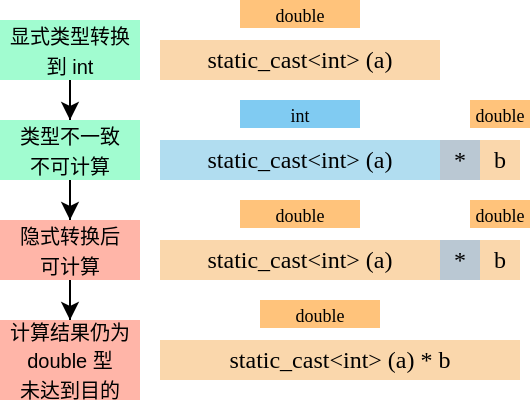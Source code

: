 <mxfile version="22.1.15" type="device">
  <diagram name="Page-1" id="xCV3qbr-aHJIMHQM99jd">
    <mxGraphModel dx="303" dy="414" grid="1" gridSize="10" guides="1" tooltips="1" connect="1" arrows="1" fold="1" page="1" pageScale="1" pageWidth="850" pageHeight="1100" math="0" shadow="0">
      <root>
        <mxCell id="0" />
        <mxCell id="1" parent="0" />
        <mxCell id="cRGoLz7t1oIb9Vsy95VB-5" value="&lt;font face=&quot;Consolas&quot;&gt;static_cast&amp;lt;int&amp;gt; (a)&lt;/font&gt;" style="rounded=0;whiteSpace=wrap;html=1;strokeColor=none;fillColor=#b1ddf0;" parent="1" vertex="1">
          <mxGeometry x="170" y="150" width="140" height="20" as="geometry" />
        </mxCell>
        <mxCell id="cRGoLz7t1oIb9Vsy95VB-6" value="&lt;font face=&quot;Consolas&quot;&gt;*&lt;/font&gt;" style="rounded=0;whiteSpace=wrap;html=1;fillColor=#bac8d3;strokeColor=none;" parent="1" vertex="1">
          <mxGeometry x="310" y="150" width="20" height="20" as="geometry" />
        </mxCell>
        <mxCell id="cRGoLz7t1oIb9Vsy95VB-7" value="&lt;font face=&quot;Consolas&quot;&gt;b&lt;/font&gt;" style="rounded=0;whiteSpace=wrap;html=1;strokeColor=none;fillColor=#fad7ac;" parent="1" vertex="1">
          <mxGeometry x="330" y="150" width="20" height="20" as="geometry" />
        </mxCell>
        <mxCell id="cRGoLz7t1oIb9Vsy95VB-13" value="&lt;font face=&quot;consolas&quot; style=&quot;font-size: 9px;&quot;&gt;int&lt;/font&gt;" style="text;html=1;strokeColor=none;fillColor=#80cbf2;align=center;verticalAlign=middle;whiteSpace=wrap;rounded=0;gradientColor=none;" parent="1" vertex="1">
          <mxGeometry x="210" y="130" width="60" height="14" as="geometry" />
        </mxCell>
        <mxCell id="cRGoLz7t1oIb9Vsy95VB-24" value="" style="edgeStyle=orthogonalEdgeStyle;rounded=0;orthogonalLoop=1;jettySize=auto;html=1;" parent="1" source="cRGoLz7t1oIb9Vsy95VB-15" target="cRGoLz7t1oIb9Vsy95VB-23" edge="1">
          <mxGeometry relative="1" as="geometry" />
        </mxCell>
        <mxCell id="cRGoLz7t1oIb9Vsy95VB-15" value="&lt;font style=&quot;font-size: 10px;&quot;&gt;类型不一致&lt;br&gt;不可计算&lt;/font&gt;" style="text;html=1;strokeColor=none;fillColor=#a1fcd0;align=center;verticalAlign=middle;whiteSpace=wrap;rounded=0;" parent="1" vertex="1">
          <mxGeometry x="90" y="140" width="70" height="30" as="geometry" />
        </mxCell>
        <mxCell id="cRGoLz7t1oIb9Vsy95VB-42" style="edgeStyle=orthogonalEdgeStyle;rounded=0;orthogonalLoop=1;jettySize=auto;html=1;entryX=0.5;entryY=0;entryDx=0;entryDy=0;" parent="1" source="cRGoLz7t1oIb9Vsy95VB-23" target="cRGoLz7t1oIb9Vsy95VB-28" edge="1">
          <mxGeometry relative="1" as="geometry" />
        </mxCell>
        <mxCell id="cRGoLz7t1oIb9Vsy95VB-23" value="&lt;font style=&quot;font-size: 10px;&quot;&gt;隐式转换后&lt;br&gt;可计算&lt;/font&gt;" style="text;html=1;strokeColor=none;fillColor=#ffb5a8;align=center;verticalAlign=middle;whiteSpace=wrap;rounded=0;" parent="1" vertex="1">
          <mxGeometry x="90" y="190" width="70" height="30" as="geometry" />
        </mxCell>
        <mxCell id="cRGoLz7t1oIb9Vsy95VB-28" value="&lt;span style=&quot;font-size: 10px;&quot;&gt;计算结果仍为double 型&lt;br&gt;未达到目的&lt;/span&gt;" style="text;html=1;strokeColor=none;fillColor=#ffb5a8;align=center;verticalAlign=middle;whiteSpace=wrap;rounded=0;" parent="1" vertex="1">
          <mxGeometry x="90" y="240" width="70" height="40" as="geometry" />
        </mxCell>
        <mxCell id="qj7SIMM-Hwj7FxwneScj-4" value="&lt;font face=&quot;consolas&quot; style=&quot;font-size: 9px;&quot;&gt;double&lt;/font&gt;" style="text;html=1;strokeColor=none;fillColor=#ffc37b;align=center;verticalAlign=middle;whiteSpace=wrap;rounded=0;gradientColor=none;horizontal=1;labelPosition=center;verticalLabelPosition=middle;" parent="1" vertex="1">
          <mxGeometry x="210" y="80" width="60" height="14" as="geometry" />
        </mxCell>
        <mxCell id="qj7SIMM-Hwj7FxwneScj-5" value="&lt;font face=&quot;Consolas&quot;&gt;static_cast&amp;lt;int&amp;gt; (a)&lt;/font&gt;" style="rounded=0;whiteSpace=wrap;html=1;strokeColor=none;fillColor=#fad7ac;" parent="1" vertex="1">
          <mxGeometry x="170" y="100" width="140" height="20" as="geometry" />
        </mxCell>
        <mxCell id="qj7SIMM-Hwj7FxwneScj-8" style="edgeStyle=orthogonalEdgeStyle;rounded=0;orthogonalLoop=1;jettySize=auto;html=1;entryX=0.5;entryY=0;entryDx=0;entryDy=0;" parent="1" source="qj7SIMM-Hwj7FxwneScj-6" target="cRGoLz7t1oIb9Vsy95VB-15" edge="1">
          <mxGeometry relative="1" as="geometry" />
        </mxCell>
        <mxCell id="qj7SIMM-Hwj7FxwneScj-6" value="&lt;font style=&quot;font-size: 10px;&quot;&gt;显式类型转换到 int&lt;br&gt;&lt;/font&gt;" style="text;html=1;strokeColor=none;fillColor=#a1fcd0;align=center;verticalAlign=middle;whiteSpace=wrap;rounded=0;" parent="1" vertex="1">
          <mxGeometry x="90" y="90" width="70" height="30" as="geometry" />
        </mxCell>
        <mxCell id="qj7SIMM-Hwj7FxwneScj-9" value="&lt;font face=&quot;Consolas&quot;&gt;static_cast&amp;lt;int&amp;gt; (a)&lt;/font&gt;" style="rounded=0;whiteSpace=wrap;html=1;strokeColor=none;fillColor=#fad7ac;" parent="1" vertex="1">
          <mxGeometry x="170" y="200" width="140" height="20" as="geometry" />
        </mxCell>
        <mxCell id="qj7SIMM-Hwj7FxwneScj-11" value="&lt;font face=&quot;Consolas&quot;&gt;*&lt;/font&gt;" style="rounded=0;whiteSpace=wrap;html=1;fillColor=#bac8d3;strokeColor=none;" parent="1" vertex="1">
          <mxGeometry x="310" y="200" width="20" height="20" as="geometry" />
        </mxCell>
        <mxCell id="qj7SIMM-Hwj7FxwneScj-13" value="&lt;font face=&quot;Consolas&quot;&gt;b&lt;/font&gt;" style="rounded=0;whiteSpace=wrap;html=1;strokeColor=none;fillColor=#fad7ac;" parent="1" vertex="1">
          <mxGeometry x="330" y="200" width="20" height="20" as="geometry" />
        </mxCell>
        <mxCell id="qj7SIMM-Hwj7FxwneScj-14" value="&lt;font face=&quot;Consolas&quot;&gt;static_cast&amp;lt;int&amp;gt; (a) *&amp;nbsp;b&lt;/font&gt;" style="rounded=0;whiteSpace=wrap;html=1;strokeColor=none;fillColor=#fad7ac;" parent="1" vertex="1">
          <mxGeometry x="170" y="250" width="180" height="20" as="geometry" />
        </mxCell>
        <mxCell id="lJHYJgqhCRLEeUNveAZk-2" value="&lt;font face=&quot;consolas&quot; style=&quot;font-size: 9px;&quot;&gt;double&lt;/font&gt;" style="text;html=1;strokeColor=none;fillColor=#ffc37b;align=center;verticalAlign=middle;whiteSpace=wrap;rounded=0;gradientColor=none;horizontal=1;labelPosition=center;verticalLabelPosition=middle;" vertex="1" parent="1">
          <mxGeometry x="210" y="180" width="60" height="14" as="geometry" />
        </mxCell>
        <mxCell id="lJHYJgqhCRLEeUNveAZk-3" value="&lt;font face=&quot;consolas&quot; style=&quot;font-size: 9px;&quot;&gt;double&lt;/font&gt;" style="text;html=1;strokeColor=none;fillColor=#ffc37b;align=center;verticalAlign=middle;whiteSpace=wrap;rounded=0;gradientColor=none;horizontal=1;labelPosition=center;verticalLabelPosition=middle;" vertex="1" parent="1">
          <mxGeometry x="220" y="230" width="60" height="14" as="geometry" />
        </mxCell>
        <mxCell id="lJHYJgqhCRLEeUNveAZk-4" value="&lt;font face=&quot;consolas&quot; style=&quot;font-size: 9px;&quot;&gt;double&lt;/font&gt;" style="text;html=1;strokeColor=none;fillColor=#ffc37b;align=center;verticalAlign=middle;whiteSpace=wrap;rounded=0;gradientColor=none;horizontal=1;labelPosition=center;verticalLabelPosition=middle;" vertex="1" parent="1">
          <mxGeometry x="325" y="180" width="30" height="14" as="geometry" />
        </mxCell>
        <mxCell id="lJHYJgqhCRLEeUNveAZk-5" value="&lt;font face=&quot;consolas&quot; style=&quot;font-size: 9px;&quot;&gt;double&lt;/font&gt;" style="text;html=1;strokeColor=none;fillColor=#ffc37b;align=center;verticalAlign=middle;whiteSpace=wrap;rounded=0;gradientColor=none;horizontal=1;labelPosition=center;verticalLabelPosition=middle;" vertex="1" parent="1">
          <mxGeometry x="325" y="130" width="30" height="14" as="geometry" />
        </mxCell>
      </root>
    </mxGraphModel>
  </diagram>
</mxfile>
